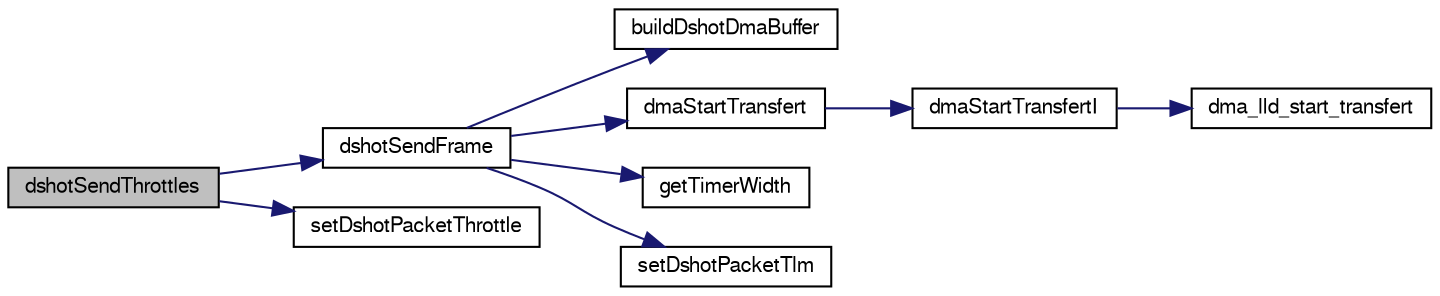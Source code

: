 digraph "dshotSendThrottles"
{
  edge [fontname="FreeSans",fontsize="10",labelfontname="FreeSans",labelfontsize="10"];
  node [fontname="FreeSans",fontsize="10",shape=record];
  rankdir="LR";
  Node1 [label="dshotSendThrottles",height=0.2,width=0.4,color="black", fillcolor="grey75", style="filled", fontcolor="black"];
  Node1 -> Node2 [color="midnightblue",fontsize="10",style="solid",fontname="FreeSans"];
  Node2 [label="dshotSendFrame",height=0.2,width=0.4,color="black", fillcolor="white", style="filled",URL="$esc__dshot_8c.html#aafcf93c9111243dacc7dba592f4a5731",tooltip="send throttle order "];
  Node2 -> Node3 [color="midnightblue",fontsize="10",style="solid",fontname="FreeSans"];
  Node3 [label="buildDshotDmaBuffer",height=0.2,width=0.4,color="black", fillcolor="white", style="filled",URL="$esc__dshot_8c.html#aa50c8775d5f23ed2632d9e400885f731"];
  Node2 -> Node4 [color="midnightblue",fontsize="10",style="solid",fontname="FreeSans"];
  Node4 [label="dmaStartTransfert",height=0.2,width=0.4,color="black", fillcolor="white", style="filled",URL="$hal__stm32__dma_8c.html#a2841bb25b0b954e8896a6b36174b3c30",tooltip="Starts a DMA transaction. "];
  Node4 -> Node5 [color="midnightblue",fontsize="10",style="solid",fontname="FreeSans"];
  Node5 [label="dmaStartTransfertI",height=0.2,width=0.4,color="black", fillcolor="white", style="filled",URL="$hal__stm32__dma_8c.html#a572bb7d0ec656fb7a86d18f319b43db8",tooltip="Starts a DMA transaction. "];
  Node5 -> Node6 [color="midnightblue",fontsize="10",style="solid",fontname="FreeSans"];
  Node6 [label="dma_lld_start_transfert",height=0.2,width=0.4,color="black", fillcolor="white", style="filled",URL="$hal__stm32__dma_8c.html#aca730123d24b378683330626bd0f7603",tooltip="Starts a DMA transaction. "];
  Node2 -> Node7 [color="midnightblue",fontsize="10",style="solid",fontname="FreeSans"];
  Node7 [label="getTimerWidth",height=0.2,width=0.4,color="black", fillcolor="white", style="filled",URL="$esc__dshot_8c.html#a07f476e006400858ea955505b6db7557"];
  Node2 -> Node8 [color="midnightblue",fontsize="10",style="solid",fontname="FreeSans"];
  Node8 [label="setDshotPacketTlm",height=0.2,width=0.4,color="black", fillcolor="white", style="filled",URL="$esc__dshot_8c.html#abb7066e4bd3b68322d72d78d8c142c41"];
  Node1 -> Node9 [color="midnightblue",fontsize="10",style="solid",fontname="FreeSans"];
  Node9 [label="setDshotPacketThrottle",height=0.2,width=0.4,color="black", fillcolor="white", style="filled",URL="$esc__dshot_8c.html#a57492e971c1b698158830009ca1d072a"];
}
